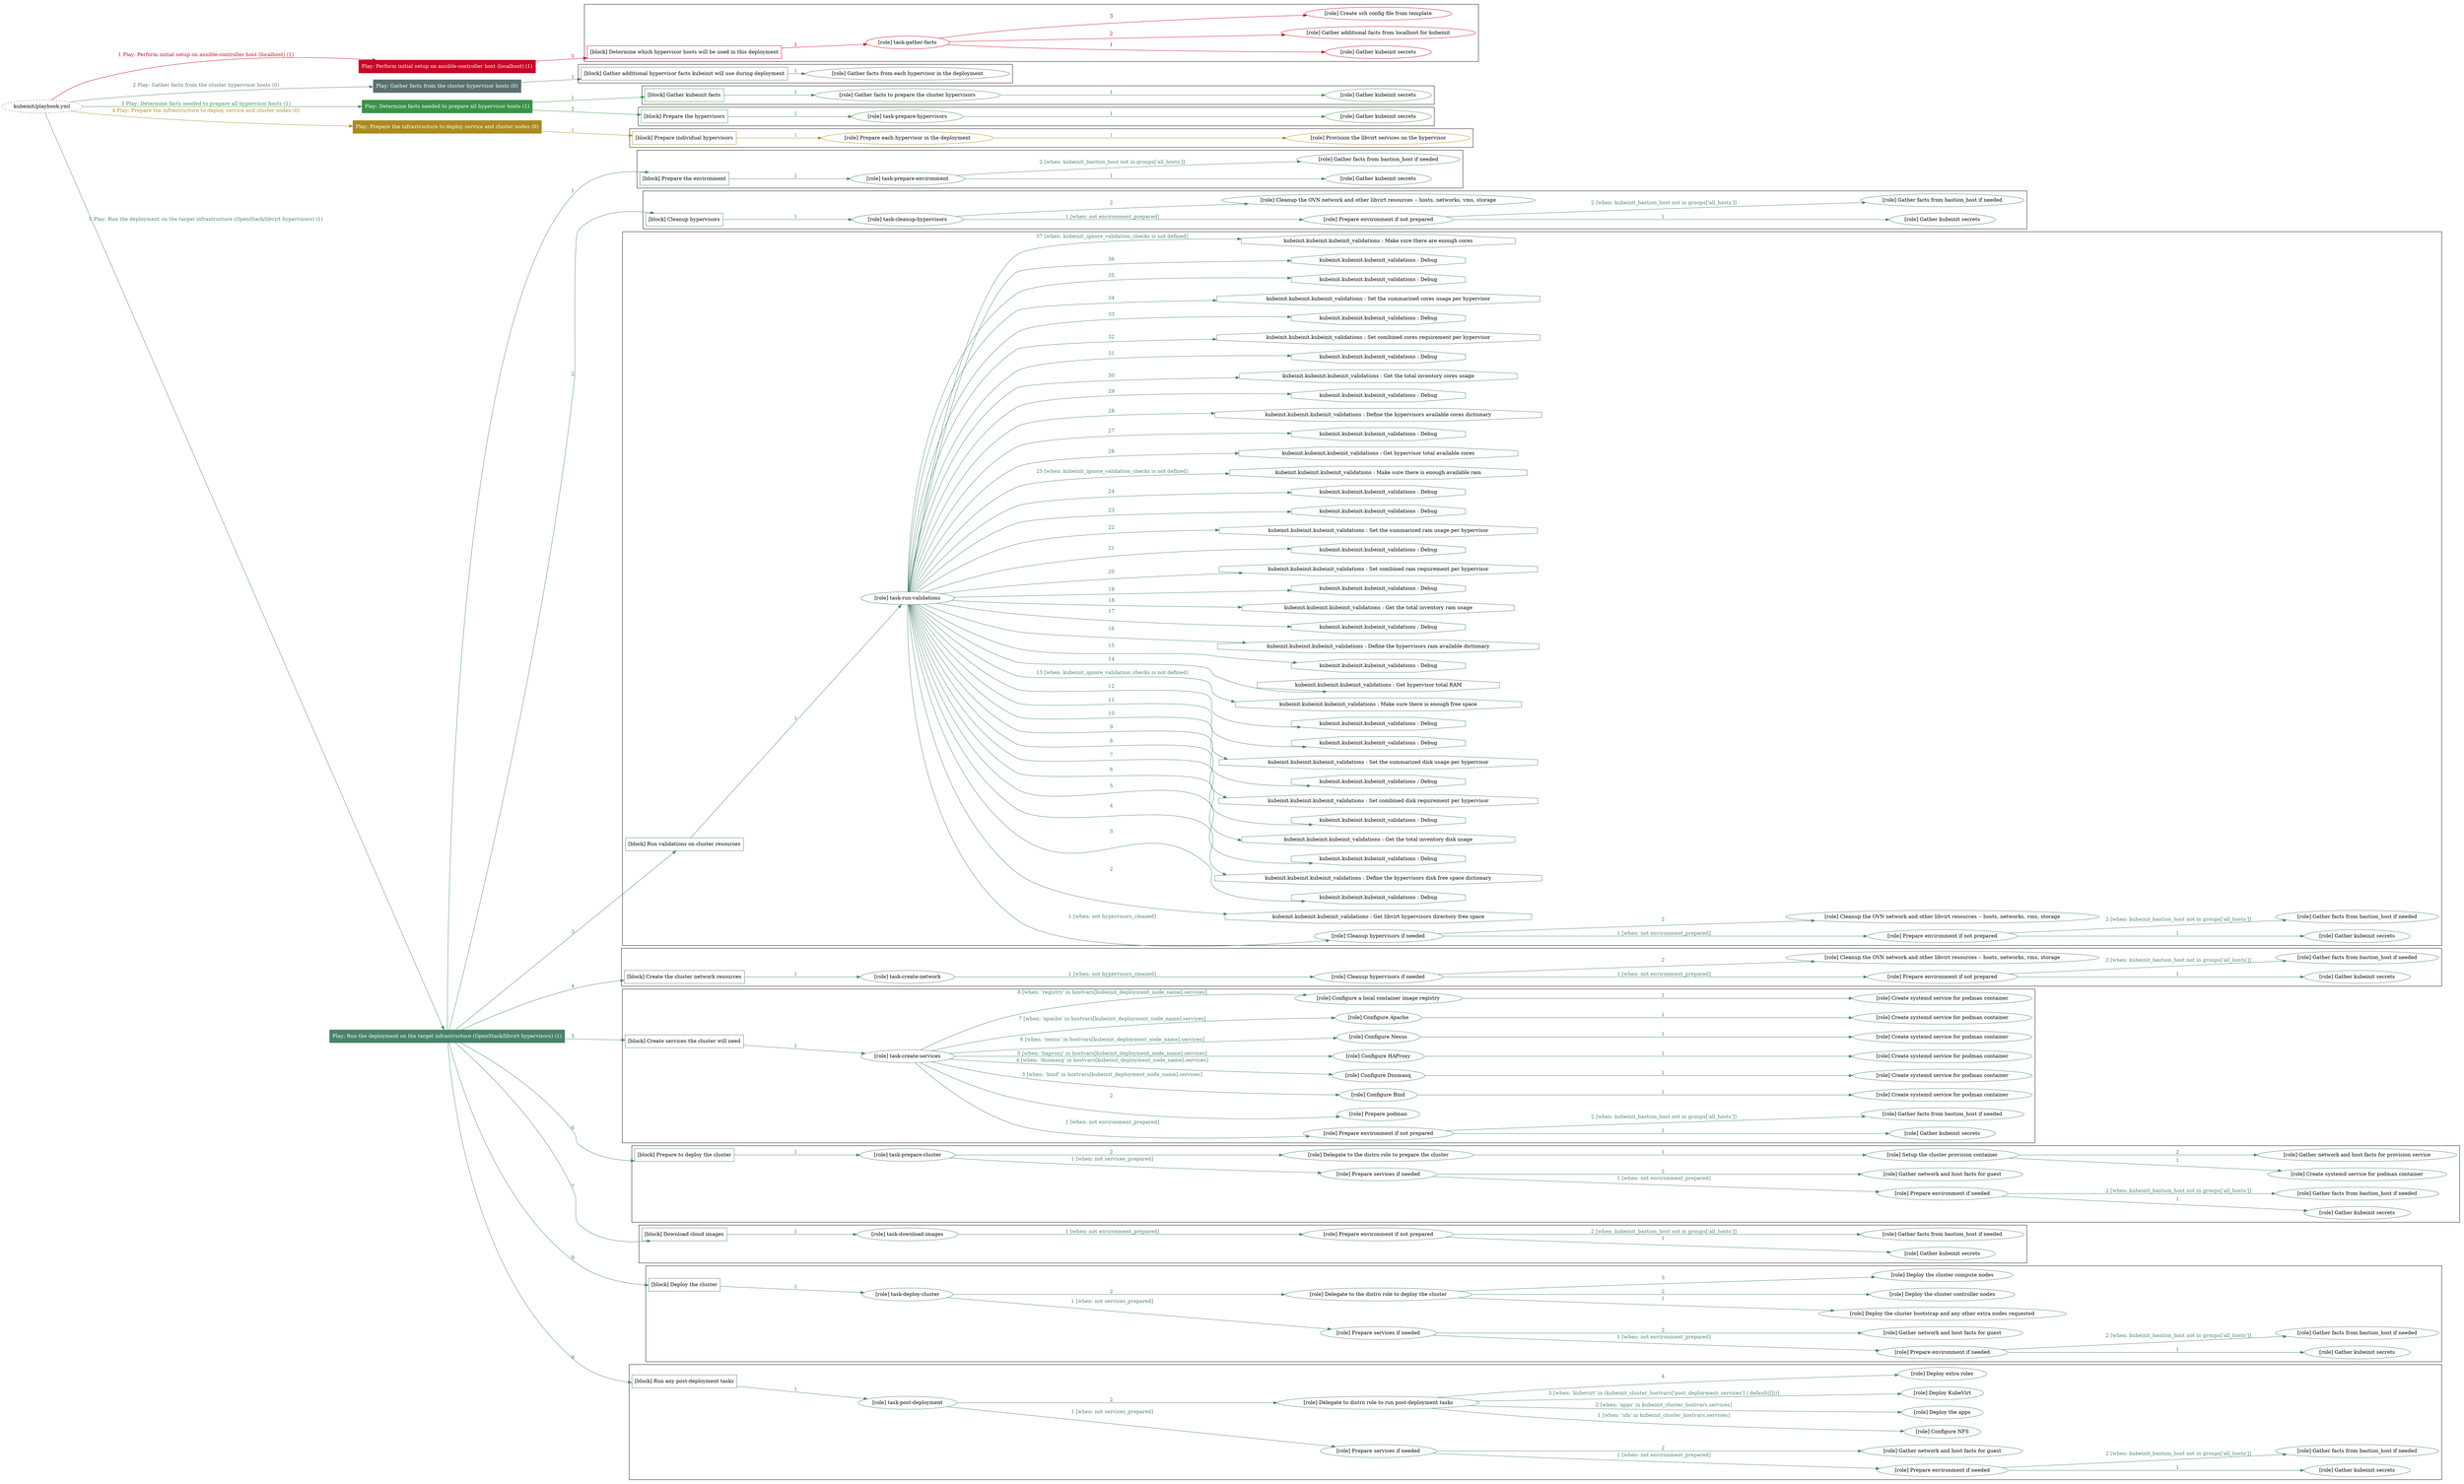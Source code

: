 digraph {
	graph [concentrate=true ordering=in rankdir=LR ratio=fill]
	edge [esep=5 sep=10]
	"kubeinit/playbook.yml" [URL="/home/runner/work/kubeinit/kubeinit/kubeinit/playbook.yml" id=playbook_e90b3e46 style=dotted]
	"kubeinit/playbook.yml" -> play_9712c446 [label="1 Play: Perform initial setup on ansible-controller host (localhost) (1)" color="#c60625" fontcolor="#c60625" id=edge_play_9712c446 labeltooltip="1 Play: Perform initial setup on ansible-controller host (localhost) (1)" tooltip="1 Play: Perform initial setup on ansible-controller host (localhost) (1)"]
	subgraph "Play: Perform initial setup on ansible-controller host (localhost) (1)" {
		play_9712c446 [label="Play: Perform initial setup on ansible-controller host (localhost) (1)" URL="/home/runner/work/kubeinit/kubeinit/kubeinit/playbook.yml" color="#c60625" fontcolor="#ffffff" id=play_9712c446 shape=box style=filled tooltip=localhost]
		play_9712c446 -> block_2b0508ba [label=1 color="#c60625" fontcolor="#c60625" id=edge_block_2b0508ba labeltooltip=1 tooltip=1]
		subgraph cluster_block_2b0508ba {
			block_2b0508ba [label="[block] Determine which hypervisor hosts will be used in this deployment" URL="/home/runner/work/kubeinit/kubeinit/kubeinit/playbook.yml" color="#c60625" id=block_2b0508ba labeltooltip="Determine which hypervisor hosts will be used in this deployment" shape=box tooltip="Determine which hypervisor hosts will be used in this deployment"]
			block_2b0508ba -> role_f5a8ab54 [label="1 " color="#c60625" fontcolor="#c60625" id=edge_role_f5a8ab54 labeltooltip="1 " tooltip="1 "]
			subgraph "task-gather-facts" {
				role_f5a8ab54 [label="[role] task-gather-facts" URL="/home/runner/work/kubeinit/kubeinit/kubeinit/playbook.yml" color="#c60625" id=role_f5a8ab54 tooltip="task-gather-facts"]
				role_f5a8ab54 -> role_fbca6b67 [label="1 " color="#c60625" fontcolor="#c60625" id=edge_role_fbca6b67 labeltooltip="1 " tooltip="1 "]
				subgraph "Gather kubeinit secrets" {
					role_fbca6b67 [label="[role] Gather kubeinit secrets" URL="/home/runner/.ansible/collections/ansible_collections/kubeinit/kubeinit/roles/kubeinit_prepare/tasks/build_hypervisors_group.yml" color="#c60625" id=role_fbca6b67 tooltip="Gather kubeinit secrets"]
				}
				role_f5a8ab54 -> role_28d56b88 [label="2 " color="#c60625" fontcolor="#c60625" id=edge_role_28d56b88 labeltooltip="2 " tooltip="2 "]
				subgraph "Gather additional facts from localhost for kubeinit" {
					role_28d56b88 [label="[role] Gather additional facts from localhost for kubeinit" URL="/home/runner/.ansible/collections/ansible_collections/kubeinit/kubeinit/roles/kubeinit_prepare/tasks/build_hypervisors_group.yml" color="#c60625" id=role_28d56b88 tooltip="Gather additional facts from localhost for kubeinit"]
				}
				role_f5a8ab54 -> role_1b2c0baa [label="3 " color="#c60625" fontcolor="#c60625" id=edge_role_1b2c0baa labeltooltip="3 " tooltip="3 "]
				subgraph "Create ssh config file from template" {
					role_1b2c0baa [label="[role] Create ssh config file from template" URL="/home/runner/.ansible/collections/ansible_collections/kubeinit/kubeinit/roles/kubeinit_prepare/tasks/build_hypervisors_group.yml" color="#c60625" id=role_1b2c0baa tooltip="Create ssh config file from template"]
				}
			}
		}
	}
	"kubeinit/playbook.yml" -> play_443ce99d [label="2 Play: Gather facts from the cluster hypervisor hosts (0)" color="#5b7170" fontcolor="#5b7170" id=edge_play_443ce99d labeltooltip="2 Play: Gather facts from the cluster hypervisor hosts (0)" tooltip="2 Play: Gather facts from the cluster hypervisor hosts (0)"]
	subgraph "Play: Gather facts from the cluster hypervisor hosts (0)" {
		play_443ce99d [label="Play: Gather facts from the cluster hypervisor hosts (0)" URL="/home/runner/work/kubeinit/kubeinit/kubeinit/playbook.yml" color="#5b7170" fontcolor="#ffffff" id=play_443ce99d shape=box style=filled tooltip="Play: Gather facts from the cluster hypervisor hosts (0)"]
		play_443ce99d -> block_ccc31290 [label=1 color="#5b7170" fontcolor="#5b7170" id=edge_block_ccc31290 labeltooltip=1 tooltip=1]
		subgraph cluster_block_ccc31290 {
			block_ccc31290 [label="[block] Gather additional hypervisor facts kubeinit will use during deployment" URL="/home/runner/work/kubeinit/kubeinit/kubeinit/playbook.yml" color="#5b7170" id=block_ccc31290 labeltooltip="Gather additional hypervisor facts kubeinit will use during deployment" shape=box tooltip="Gather additional hypervisor facts kubeinit will use during deployment"]
			block_ccc31290 -> role_da5b2ed5 [label="1 " color="#5b7170" fontcolor="#5b7170" id=edge_role_da5b2ed5 labeltooltip="1 " tooltip="1 "]
			subgraph "Gather facts from each hypervisor in the deployment" {
				role_da5b2ed5 [label="[role] Gather facts from each hypervisor in the deployment" URL="/home/runner/work/kubeinit/kubeinit/kubeinit/playbook.yml" color="#5b7170" id=role_da5b2ed5 tooltip="Gather facts from each hypervisor in the deployment"]
			}
		}
	}
	"kubeinit/playbook.yml" -> play_3bd17b8e [label="3 Play: Determine facts needed to prepare all hypervisor hosts (1)" color="#3a9247" fontcolor="#3a9247" id=edge_play_3bd17b8e labeltooltip="3 Play: Determine facts needed to prepare all hypervisor hosts (1)" tooltip="3 Play: Determine facts needed to prepare all hypervisor hosts (1)"]
	subgraph "Play: Determine facts needed to prepare all hypervisor hosts (1)" {
		play_3bd17b8e [label="Play: Determine facts needed to prepare all hypervisor hosts (1)" URL="/home/runner/work/kubeinit/kubeinit/kubeinit/playbook.yml" color="#3a9247" fontcolor="#ffffff" id=play_3bd17b8e shape=box style=filled tooltip=localhost]
		play_3bd17b8e -> block_5c75fa9d [label=1 color="#3a9247" fontcolor="#3a9247" id=edge_block_5c75fa9d labeltooltip=1 tooltip=1]
		subgraph cluster_block_5c75fa9d {
			block_5c75fa9d [label="[block] Gather kubeinit facts" URL="/home/runner/work/kubeinit/kubeinit/kubeinit/playbook.yml" color="#3a9247" id=block_5c75fa9d labeltooltip="Gather kubeinit facts" shape=box tooltip="Gather kubeinit facts"]
			block_5c75fa9d -> role_a7b9b32a [label="1 " color="#3a9247" fontcolor="#3a9247" id=edge_role_a7b9b32a labeltooltip="1 " tooltip="1 "]
			subgraph "Gather facts to prepare the cluster hypervisors" {
				role_a7b9b32a [label="[role] Gather facts to prepare the cluster hypervisors" URL="/home/runner/work/kubeinit/kubeinit/kubeinit/playbook.yml" color="#3a9247" id=role_a7b9b32a tooltip="Gather facts to prepare the cluster hypervisors"]
				role_a7b9b32a -> role_c1bc0954 [label="1 " color="#3a9247" fontcolor="#3a9247" id=edge_role_c1bc0954 labeltooltip="1 " tooltip="1 "]
				subgraph "Gather kubeinit secrets" {
					role_c1bc0954 [label="[role] Gather kubeinit secrets" URL="/home/runner/.ansible/collections/ansible_collections/kubeinit/kubeinit/roles/kubeinit_prepare/tasks/gather_kubeinit_facts.yml" color="#3a9247" id=role_c1bc0954 tooltip="Gather kubeinit secrets"]
				}
			}
		}
		play_3bd17b8e -> block_cbd46ed5 [label=2 color="#3a9247" fontcolor="#3a9247" id=edge_block_cbd46ed5 labeltooltip=2 tooltip=2]
		subgraph cluster_block_cbd46ed5 {
			block_cbd46ed5 [label="[block] Prepare the hypervisors" URL="/home/runner/work/kubeinit/kubeinit/kubeinit/playbook.yml" color="#3a9247" id=block_cbd46ed5 labeltooltip="Prepare the hypervisors" shape=box tooltip="Prepare the hypervisors"]
			block_cbd46ed5 -> role_daf61735 [label="1 " color="#3a9247" fontcolor="#3a9247" id=edge_role_daf61735 labeltooltip="1 " tooltip="1 "]
			subgraph "task-prepare-hypervisors" {
				role_daf61735 [label="[role] task-prepare-hypervisors" URL="/home/runner/work/kubeinit/kubeinit/kubeinit/playbook.yml" color="#3a9247" id=role_daf61735 tooltip="task-prepare-hypervisors"]
				role_daf61735 -> role_00465d21 [label="1 " color="#3a9247" fontcolor="#3a9247" id=edge_role_00465d21 labeltooltip="1 " tooltip="1 "]
				subgraph "Gather kubeinit secrets" {
					role_00465d21 [label="[role] Gather kubeinit secrets" URL="/home/runner/.ansible/collections/ansible_collections/kubeinit/kubeinit/roles/kubeinit_prepare/tasks/gather_kubeinit_facts.yml" color="#3a9247" id=role_00465d21 tooltip="Gather kubeinit secrets"]
				}
			}
		}
	}
	"kubeinit/playbook.yml" -> play_c51f0e48 [label="4 Play: Prepare the infrastructure to deploy service and cluster nodes (0)" color="#ad891f" fontcolor="#ad891f" id=edge_play_c51f0e48 labeltooltip="4 Play: Prepare the infrastructure to deploy service and cluster nodes (0)" tooltip="4 Play: Prepare the infrastructure to deploy service and cluster nodes (0)"]
	subgraph "Play: Prepare the infrastructure to deploy service and cluster nodes (0)" {
		play_c51f0e48 [label="Play: Prepare the infrastructure to deploy service and cluster nodes (0)" URL="/home/runner/work/kubeinit/kubeinit/kubeinit/playbook.yml" color="#ad891f" fontcolor="#ffffff" id=play_c51f0e48 shape=box style=filled tooltip="Play: Prepare the infrastructure to deploy service and cluster nodes (0)"]
		play_c51f0e48 -> block_13897915 [label=1 color="#ad891f" fontcolor="#ad891f" id=edge_block_13897915 labeltooltip=1 tooltip=1]
		subgraph cluster_block_13897915 {
			block_13897915 [label="[block] Prepare individual hypervisors" URL="/home/runner/work/kubeinit/kubeinit/kubeinit/playbook.yml" color="#ad891f" id=block_13897915 labeltooltip="Prepare individual hypervisors" shape=box tooltip="Prepare individual hypervisors"]
			block_13897915 -> role_72058595 [label="1 " color="#ad891f" fontcolor="#ad891f" id=edge_role_72058595 labeltooltip="1 " tooltip="1 "]
			subgraph "Prepare each hypervisor in the deployment" {
				role_72058595 [label="[role] Prepare each hypervisor in the deployment" URL="/home/runner/work/kubeinit/kubeinit/kubeinit/playbook.yml" color="#ad891f" id=role_72058595 tooltip="Prepare each hypervisor in the deployment"]
				role_72058595 -> role_e46bb0dc [label="1 " color="#ad891f" fontcolor="#ad891f" id=edge_role_e46bb0dc labeltooltip="1 " tooltip="1 "]
				subgraph "Provision the libvirt services on the hypervisor" {
					role_e46bb0dc [label="[role] Provision the libvirt services on the hypervisor" URL="/home/runner/.ansible/collections/ansible_collections/kubeinit/kubeinit/roles/kubeinit_prepare/tasks/prepare_hypervisor.yml" color="#ad891f" id=role_e46bb0dc tooltip="Provision the libvirt services on the hypervisor"]
				}
			}
		}
	}
	"kubeinit/playbook.yml" -> play_10f97671 [label="5 Play: Run the deployment on the target infrastructure (OpenStack/libvirt hypervisors) (1)" color="#48846a" fontcolor="#48846a" id=edge_play_10f97671 labeltooltip="5 Play: Run the deployment on the target infrastructure (OpenStack/libvirt hypervisors) (1)" tooltip="5 Play: Run the deployment on the target infrastructure (OpenStack/libvirt hypervisors) (1)"]
	subgraph "Play: Run the deployment on the target infrastructure (OpenStack/libvirt hypervisors) (1)" {
		play_10f97671 [label="Play: Run the deployment on the target infrastructure (OpenStack/libvirt hypervisors) (1)" URL="/home/runner/work/kubeinit/kubeinit/kubeinit/playbook.yml" color="#48846a" fontcolor="#ffffff" id=play_10f97671 shape=box style=filled tooltip=localhost]
		play_10f97671 -> block_af4b5715 [label=1 color="#48846a" fontcolor="#48846a" id=edge_block_af4b5715 labeltooltip=1 tooltip=1]
		subgraph cluster_block_af4b5715 {
			block_af4b5715 [label="[block] Prepare the environment" URL="/home/runner/work/kubeinit/kubeinit/kubeinit/playbook.yml" color="#48846a" id=block_af4b5715 labeltooltip="Prepare the environment" shape=box tooltip="Prepare the environment"]
			block_af4b5715 -> role_3cb955c1 [label="1 " color="#48846a" fontcolor="#48846a" id=edge_role_3cb955c1 labeltooltip="1 " tooltip="1 "]
			subgraph "task-prepare-environment" {
				role_3cb955c1 [label="[role] task-prepare-environment" URL="/home/runner/work/kubeinit/kubeinit/kubeinit/playbook.yml" color="#48846a" id=role_3cb955c1 tooltip="task-prepare-environment"]
				role_3cb955c1 -> role_75ba140f [label="1 " color="#48846a" fontcolor="#48846a" id=edge_role_75ba140f labeltooltip="1 " tooltip="1 "]
				subgraph "Gather kubeinit secrets" {
					role_75ba140f [label="[role] Gather kubeinit secrets" URL="/home/runner/.ansible/collections/ansible_collections/kubeinit/kubeinit/roles/kubeinit_prepare/tasks/gather_kubeinit_facts.yml" color="#48846a" id=role_75ba140f tooltip="Gather kubeinit secrets"]
				}
				role_3cb955c1 -> role_1cf42d1b [label="2 [when: kubeinit_bastion_host not in groups['all_hosts']]" color="#48846a" fontcolor="#48846a" id=edge_role_1cf42d1b labeltooltip="2 [when: kubeinit_bastion_host not in groups['all_hosts']]" tooltip="2 [when: kubeinit_bastion_host not in groups['all_hosts']]"]
				subgraph "Gather facts from bastion_host if needed" {
					role_1cf42d1b [label="[role] Gather facts from bastion_host if needed" URL="/home/runner/.ansible/collections/ansible_collections/kubeinit/kubeinit/roles/kubeinit_prepare/tasks/main.yml" color="#48846a" id=role_1cf42d1b tooltip="Gather facts from bastion_host if needed"]
				}
			}
		}
		play_10f97671 -> block_841ea146 [label=2 color="#48846a" fontcolor="#48846a" id=edge_block_841ea146 labeltooltip=2 tooltip=2]
		subgraph cluster_block_841ea146 {
			block_841ea146 [label="[block] Cleanup hypervisors" URL="/home/runner/work/kubeinit/kubeinit/kubeinit/playbook.yml" color="#48846a" id=block_841ea146 labeltooltip="Cleanup hypervisors" shape=box tooltip="Cleanup hypervisors"]
			block_841ea146 -> role_a045c372 [label="1 " color="#48846a" fontcolor="#48846a" id=edge_role_a045c372 labeltooltip="1 " tooltip="1 "]
			subgraph "task-cleanup-hypervisors" {
				role_a045c372 [label="[role] task-cleanup-hypervisors" URL="/home/runner/work/kubeinit/kubeinit/kubeinit/playbook.yml" color="#48846a" id=role_a045c372 tooltip="task-cleanup-hypervisors"]
				role_a045c372 -> role_4fc18fd8 [label="1 [when: not environment_prepared]" color="#48846a" fontcolor="#48846a" id=edge_role_4fc18fd8 labeltooltip="1 [when: not environment_prepared]" tooltip="1 [when: not environment_prepared]"]
				subgraph "Prepare environment if not prepared" {
					role_4fc18fd8 [label="[role] Prepare environment if not prepared" URL="/home/runner/.ansible/collections/ansible_collections/kubeinit/kubeinit/roles/kubeinit_libvirt/tasks/cleanup_hypervisors.yml" color="#48846a" id=role_4fc18fd8 tooltip="Prepare environment if not prepared"]
					role_4fc18fd8 -> role_ada4fc6a [label="1 " color="#48846a" fontcolor="#48846a" id=edge_role_ada4fc6a labeltooltip="1 " tooltip="1 "]
					subgraph "Gather kubeinit secrets" {
						role_ada4fc6a [label="[role] Gather kubeinit secrets" URL="/home/runner/.ansible/collections/ansible_collections/kubeinit/kubeinit/roles/kubeinit_prepare/tasks/gather_kubeinit_facts.yml" color="#48846a" id=role_ada4fc6a tooltip="Gather kubeinit secrets"]
					}
					role_4fc18fd8 -> role_d3b1f881 [label="2 [when: kubeinit_bastion_host not in groups['all_hosts']]" color="#48846a" fontcolor="#48846a" id=edge_role_d3b1f881 labeltooltip="2 [when: kubeinit_bastion_host not in groups['all_hosts']]" tooltip="2 [when: kubeinit_bastion_host not in groups['all_hosts']]"]
					subgraph "Gather facts from bastion_host if needed" {
						role_d3b1f881 [label="[role] Gather facts from bastion_host if needed" URL="/home/runner/.ansible/collections/ansible_collections/kubeinit/kubeinit/roles/kubeinit_prepare/tasks/main.yml" color="#48846a" id=role_d3b1f881 tooltip="Gather facts from bastion_host if needed"]
					}
				}
				role_a045c372 -> role_005fd7ab [label="2 " color="#48846a" fontcolor="#48846a" id=edge_role_005fd7ab labeltooltip="2 " tooltip="2 "]
				subgraph "Cleanup the OVN network and other libvirt resources -- hosts, networks, vms, storage" {
					role_005fd7ab [label="[role] Cleanup the OVN network and other libvirt resources -- hosts, networks, vms, storage" URL="/home/runner/.ansible/collections/ansible_collections/kubeinit/kubeinit/roles/kubeinit_libvirt/tasks/cleanup_hypervisors.yml" color="#48846a" id=role_005fd7ab tooltip="Cleanup the OVN network and other libvirt resources -- hosts, networks, vms, storage"]
				}
			}
		}
		play_10f97671 -> block_c214170d [label=3 color="#48846a" fontcolor="#48846a" id=edge_block_c214170d labeltooltip=3 tooltip=3]
		subgraph cluster_block_c214170d {
			block_c214170d [label="[block] Run validations on cluster resources" URL="/home/runner/work/kubeinit/kubeinit/kubeinit/playbook.yml" color="#48846a" id=block_c214170d labeltooltip="Run validations on cluster resources" shape=box tooltip="Run validations on cluster resources"]
			block_c214170d -> role_fafb0861 [label="1 " color="#48846a" fontcolor="#48846a" id=edge_role_fafb0861 labeltooltip="1 " tooltip="1 "]
			subgraph "task-run-validations" {
				role_fafb0861 [label="[role] task-run-validations" URL="/home/runner/work/kubeinit/kubeinit/kubeinit/playbook.yml" color="#48846a" id=role_fafb0861 tooltip="task-run-validations"]
				role_fafb0861 -> role_02597b05 [label="1 [when: not hypervisors_cleaned]" color="#48846a" fontcolor="#48846a" id=edge_role_02597b05 labeltooltip="1 [when: not hypervisors_cleaned]" tooltip="1 [when: not hypervisors_cleaned]"]
				subgraph "Cleanup hypervisors if needed" {
					role_02597b05 [label="[role] Cleanup hypervisors if needed" URL="/home/runner/.ansible/collections/ansible_collections/kubeinit/kubeinit/roles/kubeinit_validations/tasks/main.yml" color="#48846a" id=role_02597b05 tooltip="Cleanup hypervisors if needed"]
					role_02597b05 -> role_5159e9ee [label="1 [when: not environment_prepared]" color="#48846a" fontcolor="#48846a" id=edge_role_5159e9ee labeltooltip="1 [when: not environment_prepared]" tooltip="1 [when: not environment_prepared]"]
					subgraph "Prepare environment if not prepared" {
						role_5159e9ee [label="[role] Prepare environment if not prepared" URL="/home/runner/.ansible/collections/ansible_collections/kubeinit/kubeinit/roles/kubeinit_libvirt/tasks/cleanup_hypervisors.yml" color="#48846a" id=role_5159e9ee tooltip="Prepare environment if not prepared"]
						role_5159e9ee -> role_e4657c7f [label="1 " color="#48846a" fontcolor="#48846a" id=edge_role_e4657c7f labeltooltip="1 " tooltip="1 "]
						subgraph "Gather kubeinit secrets" {
							role_e4657c7f [label="[role] Gather kubeinit secrets" URL="/home/runner/.ansible/collections/ansible_collections/kubeinit/kubeinit/roles/kubeinit_prepare/tasks/gather_kubeinit_facts.yml" color="#48846a" id=role_e4657c7f tooltip="Gather kubeinit secrets"]
						}
						role_5159e9ee -> role_55ba851c [label="2 [when: kubeinit_bastion_host not in groups['all_hosts']]" color="#48846a" fontcolor="#48846a" id=edge_role_55ba851c labeltooltip="2 [when: kubeinit_bastion_host not in groups['all_hosts']]" tooltip="2 [when: kubeinit_bastion_host not in groups['all_hosts']]"]
						subgraph "Gather facts from bastion_host if needed" {
							role_55ba851c [label="[role] Gather facts from bastion_host if needed" URL="/home/runner/.ansible/collections/ansible_collections/kubeinit/kubeinit/roles/kubeinit_prepare/tasks/main.yml" color="#48846a" id=role_55ba851c tooltip="Gather facts from bastion_host if needed"]
						}
					}
					role_02597b05 -> role_66fadbb5 [label="2 " color="#48846a" fontcolor="#48846a" id=edge_role_66fadbb5 labeltooltip="2 " tooltip="2 "]
					subgraph "Cleanup the OVN network and other libvirt resources -- hosts, networks, vms, storage" {
						role_66fadbb5 [label="[role] Cleanup the OVN network and other libvirt resources -- hosts, networks, vms, storage" URL="/home/runner/.ansible/collections/ansible_collections/kubeinit/kubeinit/roles/kubeinit_libvirt/tasks/cleanup_hypervisors.yml" color="#48846a" id=role_66fadbb5 tooltip="Cleanup the OVN network and other libvirt resources -- hosts, networks, vms, storage"]
					}
				}
				task_3f84f21c [label="kubeinit.kubeinit.kubeinit_validations : Get libvirt hypervisors directory free space" URL="/home/runner/.ansible/collections/ansible_collections/kubeinit/kubeinit/roles/kubeinit_validations/tasks/10_libvirt_free_space.yml" color="#48846a" id=task_3f84f21c shape=octagon tooltip="kubeinit.kubeinit.kubeinit_validations : Get libvirt hypervisors directory free space"]
				role_fafb0861 -> task_3f84f21c [label="2 " color="#48846a" fontcolor="#48846a" id=edge_task_3f84f21c labeltooltip="2 " tooltip="2 "]
				task_64e359ce [label="kubeinit.kubeinit.kubeinit_validations : Debug" URL="/home/runner/.ansible/collections/ansible_collections/kubeinit/kubeinit/roles/kubeinit_validations/tasks/10_libvirt_free_space.yml" color="#48846a" id=task_64e359ce shape=octagon tooltip="kubeinit.kubeinit.kubeinit_validations : Debug"]
				role_fafb0861 -> task_64e359ce [label="3 " color="#48846a" fontcolor="#48846a" id=edge_task_64e359ce labeltooltip="3 " tooltip="3 "]
				task_d32a9b5f [label="kubeinit.kubeinit.kubeinit_validations : Define the hypervisors disk free space dictionary" URL="/home/runner/.ansible/collections/ansible_collections/kubeinit/kubeinit/roles/kubeinit_validations/tasks/10_libvirt_free_space.yml" color="#48846a" id=task_d32a9b5f shape=octagon tooltip="kubeinit.kubeinit.kubeinit_validations : Define the hypervisors disk free space dictionary"]
				role_fafb0861 -> task_d32a9b5f [label="4 " color="#48846a" fontcolor="#48846a" id=edge_task_d32a9b5f labeltooltip="4 " tooltip="4 "]
				task_3c13c38f [label="kubeinit.kubeinit.kubeinit_validations : Debug" URL="/home/runner/.ansible/collections/ansible_collections/kubeinit/kubeinit/roles/kubeinit_validations/tasks/10_libvirt_free_space.yml" color="#48846a" id=task_3c13c38f shape=octagon tooltip="kubeinit.kubeinit.kubeinit_validations : Debug"]
				role_fafb0861 -> task_3c13c38f [label="5 " color="#48846a" fontcolor="#48846a" id=edge_task_3c13c38f labeltooltip="5 " tooltip="5 "]
				task_0e20b17c [label="kubeinit.kubeinit.kubeinit_validations : Get the total inventory disk usage" URL="/home/runner/.ansible/collections/ansible_collections/kubeinit/kubeinit/roles/kubeinit_validations/tasks/10_libvirt_free_space.yml" color="#48846a" id=task_0e20b17c shape=octagon tooltip="kubeinit.kubeinit.kubeinit_validations : Get the total inventory disk usage"]
				role_fafb0861 -> task_0e20b17c [label="6 " color="#48846a" fontcolor="#48846a" id=edge_task_0e20b17c labeltooltip="6 " tooltip="6 "]
				task_097c225d [label="kubeinit.kubeinit.kubeinit_validations : Debug" URL="/home/runner/.ansible/collections/ansible_collections/kubeinit/kubeinit/roles/kubeinit_validations/tasks/10_libvirt_free_space.yml" color="#48846a" id=task_097c225d shape=octagon tooltip="kubeinit.kubeinit.kubeinit_validations : Debug"]
				role_fafb0861 -> task_097c225d [label="7 " color="#48846a" fontcolor="#48846a" id=edge_task_097c225d labeltooltip="7 " tooltip="7 "]
				task_d65b318d [label="kubeinit.kubeinit.kubeinit_validations : Set combined disk requirement per hypervisor" URL="/home/runner/.ansible/collections/ansible_collections/kubeinit/kubeinit/roles/kubeinit_validations/tasks/10_libvirt_free_space.yml" color="#48846a" id=task_d65b318d shape=octagon tooltip="kubeinit.kubeinit.kubeinit_validations : Set combined disk requirement per hypervisor"]
				role_fafb0861 -> task_d65b318d [label="8 " color="#48846a" fontcolor="#48846a" id=edge_task_d65b318d labeltooltip="8 " tooltip="8 "]
				task_203eb386 [label="kubeinit.kubeinit.kubeinit_validations : Debug" URL="/home/runner/.ansible/collections/ansible_collections/kubeinit/kubeinit/roles/kubeinit_validations/tasks/10_libvirt_free_space.yml" color="#48846a" id=task_203eb386 shape=octagon tooltip="kubeinit.kubeinit.kubeinit_validations : Debug"]
				role_fafb0861 -> task_203eb386 [label="9 " color="#48846a" fontcolor="#48846a" id=edge_task_203eb386 labeltooltip="9 " tooltip="9 "]
				task_a19f0a7b [label="kubeinit.kubeinit.kubeinit_validations : Set the summarized disk usage per hypervisor" URL="/home/runner/.ansible/collections/ansible_collections/kubeinit/kubeinit/roles/kubeinit_validations/tasks/10_libvirt_free_space.yml" color="#48846a" id=task_a19f0a7b shape=octagon tooltip="kubeinit.kubeinit.kubeinit_validations : Set the summarized disk usage per hypervisor"]
				role_fafb0861 -> task_a19f0a7b [label="10 " color="#48846a" fontcolor="#48846a" id=edge_task_a19f0a7b labeltooltip="10 " tooltip="10 "]
				task_8b0cadab [label="kubeinit.kubeinit.kubeinit_validations : Debug" URL="/home/runner/.ansible/collections/ansible_collections/kubeinit/kubeinit/roles/kubeinit_validations/tasks/10_libvirt_free_space.yml" color="#48846a" id=task_8b0cadab shape=octagon tooltip="kubeinit.kubeinit.kubeinit_validations : Debug"]
				role_fafb0861 -> task_8b0cadab [label="11 " color="#48846a" fontcolor="#48846a" id=edge_task_8b0cadab labeltooltip="11 " tooltip="11 "]
				task_cd9e7b39 [label="kubeinit.kubeinit.kubeinit_validations : Debug" URL="/home/runner/.ansible/collections/ansible_collections/kubeinit/kubeinit/roles/kubeinit_validations/tasks/10_libvirt_free_space.yml" color="#48846a" id=task_cd9e7b39 shape=octagon tooltip="kubeinit.kubeinit.kubeinit_validations : Debug"]
				role_fafb0861 -> task_cd9e7b39 [label="12 " color="#48846a" fontcolor="#48846a" id=edge_task_cd9e7b39 labeltooltip="12 " tooltip="12 "]
				task_2d482fd5 [label="kubeinit.kubeinit.kubeinit_validations : Make sure there is enough free space" URL="/home/runner/.ansible/collections/ansible_collections/kubeinit/kubeinit/roles/kubeinit_validations/tasks/10_libvirt_free_space.yml" color="#48846a" id=task_2d482fd5 shape=octagon tooltip="kubeinit.kubeinit.kubeinit_validations : Make sure there is enough free space"]
				role_fafb0861 -> task_2d482fd5 [label="13 [when: kubeinit_ignore_validation_checks is not defined]" color="#48846a" fontcolor="#48846a" id=edge_task_2d482fd5 labeltooltip="13 [when: kubeinit_ignore_validation_checks is not defined]" tooltip="13 [when: kubeinit_ignore_validation_checks is not defined]"]
				task_065c0b51 [label="kubeinit.kubeinit.kubeinit_validations : Get hypervisor total RAM" URL="/home/runner/.ansible/collections/ansible_collections/kubeinit/kubeinit/roles/kubeinit_validations/tasks/20_libvirt_available_ram.yml" color="#48846a" id=task_065c0b51 shape=octagon tooltip="kubeinit.kubeinit.kubeinit_validations : Get hypervisor total RAM"]
				role_fafb0861 -> task_065c0b51 [label="14 " color="#48846a" fontcolor="#48846a" id=edge_task_065c0b51 labeltooltip="14 " tooltip="14 "]
				task_0bb5ee4a [label="kubeinit.kubeinit.kubeinit_validations : Debug" URL="/home/runner/.ansible/collections/ansible_collections/kubeinit/kubeinit/roles/kubeinit_validations/tasks/20_libvirt_available_ram.yml" color="#48846a" id=task_0bb5ee4a shape=octagon tooltip="kubeinit.kubeinit.kubeinit_validations : Debug"]
				role_fafb0861 -> task_0bb5ee4a [label="15 " color="#48846a" fontcolor="#48846a" id=edge_task_0bb5ee4a labeltooltip="15 " tooltip="15 "]
				task_d9b1094b [label="kubeinit.kubeinit.kubeinit_validations : Define the hypervisors ram available dictionary" URL="/home/runner/.ansible/collections/ansible_collections/kubeinit/kubeinit/roles/kubeinit_validations/tasks/20_libvirt_available_ram.yml" color="#48846a" id=task_d9b1094b shape=octagon tooltip="kubeinit.kubeinit.kubeinit_validations : Define the hypervisors ram available dictionary"]
				role_fafb0861 -> task_d9b1094b [label="16 " color="#48846a" fontcolor="#48846a" id=edge_task_d9b1094b labeltooltip="16 " tooltip="16 "]
				task_fad3d361 [label="kubeinit.kubeinit.kubeinit_validations : Debug" URL="/home/runner/.ansible/collections/ansible_collections/kubeinit/kubeinit/roles/kubeinit_validations/tasks/20_libvirt_available_ram.yml" color="#48846a" id=task_fad3d361 shape=octagon tooltip="kubeinit.kubeinit.kubeinit_validations : Debug"]
				role_fafb0861 -> task_fad3d361 [label="17 " color="#48846a" fontcolor="#48846a" id=edge_task_fad3d361 labeltooltip="17 " tooltip="17 "]
				task_966666ea [label="kubeinit.kubeinit.kubeinit_validations : Get the total inventory ram usage" URL="/home/runner/.ansible/collections/ansible_collections/kubeinit/kubeinit/roles/kubeinit_validations/tasks/20_libvirt_available_ram.yml" color="#48846a" id=task_966666ea shape=octagon tooltip="kubeinit.kubeinit.kubeinit_validations : Get the total inventory ram usage"]
				role_fafb0861 -> task_966666ea [label="18 " color="#48846a" fontcolor="#48846a" id=edge_task_966666ea labeltooltip="18 " tooltip="18 "]
				task_04b7732a [label="kubeinit.kubeinit.kubeinit_validations : Debug" URL="/home/runner/.ansible/collections/ansible_collections/kubeinit/kubeinit/roles/kubeinit_validations/tasks/20_libvirt_available_ram.yml" color="#48846a" id=task_04b7732a shape=octagon tooltip="kubeinit.kubeinit.kubeinit_validations : Debug"]
				role_fafb0861 -> task_04b7732a [label="19 " color="#48846a" fontcolor="#48846a" id=edge_task_04b7732a labeltooltip="19 " tooltip="19 "]
				task_8a9a57bc [label="kubeinit.kubeinit.kubeinit_validations : Set combined ram requirement per hypervisor" URL="/home/runner/.ansible/collections/ansible_collections/kubeinit/kubeinit/roles/kubeinit_validations/tasks/20_libvirt_available_ram.yml" color="#48846a" id=task_8a9a57bc shape=octagon tooltip="kubeinit.kubeinit.kubeinit_validations : Set combined ram requirement per hypervisor"]
				role_fafb0861 -> task_8a9a57bc [label="20 " color="#48846a" fontcolor="#48846a" id=edge_task_8a9a57bc labeltooltip="20 " tooltip="20 "]
				task_d312276f [label="kubeinit.kubeinit.kubeinit_validations : Debug" URL="/home/runner/.ansible/collections/ansible_collections/kubeinit/kubeinit/roles/kubeinit_validations/tasks/20_libvirt_available_ram.yml" color="#48846a" id=task_d312276f shape=octagon tooltip="kubeinit.kubeinit.kubeinit_validations : Debug"]
				role_fafb0861 -> task_d312276f [label="21 " color="#48846a" fontcolor="#48846a" id=edge_task_d312276f labeltooltip="21 " tooltip="21 "]
				task_95ea648a [label="kubeinit.kubeinit.kubeinit_validations : Set the summarized ram usage per hypervisor" URL="/home/runner/.ansible/collections/ansible_collections/kubeinit/kubeinit/roles/kubeinit_validations/tasks/20_libvirt_available_ram.yml" color="#48846a" id=task_95ea648a shape=octagon tooltip="kubeinit.kubeinit.kubeinit_validations : Set the summarized ram usage per hypervisor"]
				role_fafb0861 -> task_95ea648a [label="22 " color="#48846a" fontcolor="#48846a" id=edge_task_95ea648a labeltooltip="22 " tooltip="22 "]
				task_674318f7 [label="kubeinit.kubeinit.kubeinit_validations : Debug" URL="/home/runner/.ansible/collections/ansible_collections/kubeinit/kubeinit/roles/kubeinit_validations/tasks/20_libvirt_available_ram.yml" color="#48846a" id=task_674318f7 shape=octagon tooltip="kubeinit.kubeinit.kubeinit_validations : Debug"]
				role_fafb0861 -> task_674318f7 [label="23 " color="#48846a" fontcolor="#48846a" id=edge_task_674318f7 labeltooltip="23 " tooltip="23 "]
				task_1d5f80ac [label="kubeinit.kubeinit.kubeinit_validations : Debug" URL="/home/runner/.ansible/collections/ansible_collections/kubeinit/kubeinit/roles/kubeinit_validations/tasks/20_libvirt_available_ram.yml" color="#48846a" id=task_1d5f80ac shape=octagon tooltip="kubeinit.kubeinit.kubeinit_validations : Debug"]
				role_fafb0861 -> task_1d5f80ac [label="24 " color="#48846a" fontcolor="#48846a" id=edge_task_1d5f80ac labeltooltip="24 " tooltip="24 "]
				task_269bbc45 [label="kubeinit.kubeinit.kubeinit_validations : Make sure there is enough available ram" URL="/home/runner/.ansible/collections/ansible_collections/kubeinit/kubeinit/roles/kubeinit_validations/tasks/20_libvirt_available_ram.yml" color="#48846a" id=task_269bbc45 shape=octagon tooltip="kubeinit.kubeinit.kubeinit_validations : Make sure there is enough available ram"]
				role_fafb0861 -> task_269bbc45 [label="25 [when: kubeinit_ignore_validation_checks is not defined]" color="#48846a" fontcolor="#48846a" id=edge_task_269bbc45 labeltooltip="25 [when: kubeinit_ignore_validation_checks is not defined]" tooltip="25 [when: kubeinit_ignore_validation_checks is not defined]"]
				task_19ef1bee [label="kubeinit.kubeinit.kubeinit_validations : Get hypervisor total available cores" URL="/home/runner/.ansible/collections/ansible_collections/kubeinit/kubeinit/roles/kubeinit_validations/tasks/30_libvirt_check_cpu_cores.yml" color="#48846a" id=task_19ef1bee shape=octagon tooltip="kubeinit.kubeinit.kubeinit_validations : Get hypervisor total available cores"]
				role_fafb0861 -> task_19ef1bee [label="26 " color="#48846a" fontcolor="#48846a" id=edge_task_19ef1bee labeltooltip="26 " tooltip="26 "]
				task_f99154b2 [label="kubeinit.kubeinit.kubeinit_validations : Debug" URL="/home/runner/.ansible/collections/ansible_collections/kubeinit/kubeinit/roles/kubeinit_validations/tasks/30_libvirt_check_cpu_cores.yml" color="#48846a" id=task_f99154b2 shape=octagon tooltip="kubeinit.kubeinit.kubeinit_validations : Debug"]
				role_fafb0861 -> task_f99154b2 [label="27 " color="#48846a" fontcolor="#48846a" id=edge_task_f99154b2 labeltooltip="27 " tooltip="27 "]
				task_b597f6cf [label="kubeinit.kubeinit.kubeinit_validations : Define the hypervisors available cores dictionary" URL="/home/runner/.ansible/collections/ansible_collections/kubeinit/kubeinit/roles/kubeinit_validations/tasks/30_libvirt_check_cpu_cores.yml" color="#48846a" id=task_b597f6cf shape=octagon tooltip="kubeinit.kubeinit.kubeinit_validations : Define the hypervisors available cores dictionary"]
				role_fafb0861 -> task_b597f6cf [label="28 " color="#48846a" fontcolor="#48846a" id=edge_task_b597f6cf labeltooltip="28 " tooltip="28 "]
				task_99ea1386 [label="kubeinit.kubeinit.kubeinit_validations : Debug" URL="/home/runner/.ansible/collections/ansible_collections/kubeinit/kubeinit/roles/kubeinit_validations/tasks/30_libvirt_check_cpu_cores.yml" color="#48846a" id=task_99ea1386 shape=octagon tooltip="kubeinit.kubeinit.kubeinit_validations : Debug"]
				role_fafb0861 -> task_99ea1386 [label="29 " color="#48846a" fontcolor="#48846a" id=edge_task_99ea1386 labeltooltip="29 " tooltip="29 "]
				task_75b3cc41 [label="kubeinit.kubeinit.kubeinit_validations : Get the total inventory cores usage" URL="/home/runner/.ansible/collections/ansible_collections/kubeinit/kubeinit/roles/kubeinit_validations/tasks/30_libvirt_check_cpu_cores.yml" color="#48846a" id=task_75b3cc41 shape=octagon tooltip="kubeinit.kubeinit.kubeinit_validations : Get the total inventory cores usage"]
				role_fafb0861 -> task_75b3cc41 [label="30 " color="#48846a" fontcolor="#48846a" id=edge_task_75b3cc41 labeltooltip="30 " tooltip="30 "]
				task_370abd1e [label="kubeinit.kubeinit.kubeinit_validations : Debug" URL="/home/runner/.ansible/collections/ansible_collections/kubeinit/kubeinit/roles/kubeinit_validations/tasks/30_libvirt_check_cpu_cores.yml" color="#48846a" id=task_370abd1e shape=octagon tooltip="kubeinit.kubeinit.kubeinit_validations : Debug"]
				role_fafb0861 -> task_370abd1e [label="31 " color="#48846a" fontcolor="#48846a" id=edge_task_370abd1e labeltooltip="31 " tooltip="31 "]
				task_48e365fd [label="kubeinit.kubeinit.kubeinit_validations : Set combined cores requirement per hypervisor" URL="/home/runner/.ansible/collections/ansible_collections/kubeinit/kubeinit/roles/kubeinit_validations/tasks/30_libvirt_check_cpu_cores.yml" color="#48846a" id=task_48e365fd shape=octagon tooltip="kubeinit.kubeinit.kubeinit_validations : Set combined cores requirement per hypervisor"]
				role_fafb0861 -> task_48e365fd [label="32 " color="#48846a" fontcolor="#48846a" id=edge_task_48e365fd labeltooltip="32 " tooltip="32 "]
				task_705d9d40 [label="kubeinit.kubeinit.kubeinit_validations : Debug" URL="/home/runner/.ansible/collections/ansible_collections/kubeinit/kubeinit/roles/kubeinit_validations/tasks/30_libvirt_check_cpu_cores.yml" color="#48846a" id=task_705d9d40 shape=octagon tooltip="kubeinit.kubeinit.kubeinit_validations : Debug"]
				role_fafb0861 -> task_705d9d40 [label="33 " color="#48846a" fontcolor="#48846a" id=edge_task_705d9d40 labeltooltip="33 " tooltip="33 "]
				task_eb9393fd [label="kubeinit.kubeinit.kubeinit_validations : Set the summarized cores usage per hypervisor" URL="/home/runner/.ansible/collections/ansible_collections/kubeinit/kubeinit/roles/kubeinit_validations/tasks/30_libvirt_check_cpu_cores.yml" color="#48846a" id=task_eb9393fd shape=octagon tooltip="kubeinit.kubeinit.kubeinit_validations : Set the summarized cores usage per hypervisor"]
				role_fafb0861 -> task_eb9393fd [label="34 " color="#48846a" fontcolor="#48846a" id=edge_task_eb9393fd labeltooltip="34 " tooltip="34 "]
				task_28ca3a66 [label="kubeinit.kubeinit.kubeinit_validations : Debug" URL="/home/runner/.ansible/collections/ansible_collections/kubeinit/kubeinit/roles/kubeinit_validations/tasks/30_libvirt_check_cpu_cores.yml" color="#48846a" id=task_28ca3a66 shape=octagon tooltip="kubeinit.kubeinit.kubeinit_validations : Debug"]
				role_fafb0861 -> task_28ca3a66 [label="35 " color="#48846a" fontcolor="#48846a" id=edge_task_28ca3a66 labeltooltip="35 " tooltip="35 "]
				task_56a5239b [label="kubeinit.kubeinit.kubeinit_validations : Debug" URL="/home/runner/.ansible/collections/ansible_collections/kubeinit/kubeinit/roles/kubeinit_validations/tasks/30_libvirt_check_cpu_cores.yml" color="#48846a" id=task_56a5239b shape=octagon tooltip="kubeinit.kubeinit.kubeinit_validations : Debug"]
				role_fafb0861 -> task_56a5239b [label="36 " color="#48846a" fontcolor="#48846a" id=edge_task_56a5239b labeltooltip="36 " tooltip="36 "]
				task_34b89a32 [label="kubeinit.kubeinit.kubeinit_validations : Make sure there are enough cores" URL="/home/runner/.ansible/collections/ansible_collections/kubeinit/kubeinit/roles/kubeinit_validations/tasks/30_libvirt_check_cpu_cores.yml" color="#48846a" id=task_34b89a32 shape=octagon tooltip="kubeinit.kubeinit.kubeinit_validations : Make sure there are enough cores"]
				role_fafb0861 -> task_34b89a32 [label="37 [when: kubeinit_ignore_validation_checks is not defined]" color="#48846a" fontcolor="#48846a" id=edge_task_34b89a32 labeltooltip="37 [when: kubeinit_ignore_validation_checks is not defined]" tooltip="37 [when: kubeinit_ignore_validation_checks is not defined]"]
			}
		}
		play_10f97671 -> block_a95551a5 [label=4 color="#48846a" fontcolor="#48846a" id=edge_block_a95551a5 labeltooltip=4 tooltip=4]
		subgraph cluster_block_a95551a5 {
			block_a95551a5 [label="[block] Create the cluster network resources" URL="/home/runner/work/kubeinit/kubeinit/kubeinit/playbook.yml" color="#48846a" id=block_a95551a5 labeltooltip="Create the cluster network resources" shape=box tooltip="Create the cluster network resources"]
			block_a95551a5 -> role_f488fc43 [label="1 " color="#48846a" fontcolor="#48846a" id=edge_role_f488fc43 labeltooltip="1 " tooltip="1 "]
			subgraph "task-create-network" {
				role_f488fc43 [label="[role] task-create-network" URL="/home/runner/work/kubeinit/kubeinit/kubeinit/playbook.yml" color="#48846a" id=role_f488fc43 tooltip="task-create-network"]
				role_f488fc43 -> role_b6bb05dc [label="1 [when: not hypervisors_cleaned]" color="#48846a" fontcolor="#48846a" id=edge_role_b6bb05dc labeltooltip="1 [when: not hypervisors_cleaned]" tooltip="1 [when: not hypervisors_cleaned]"]
				subgraph "Cleanup hypervisors if needed" {
					role_b6bb05dc [label="[role] Cleanup hypervisors if needed" URL="/home/runner/.ansible/collections/ansible_collections/kubeinit/kubeinit/roles/kubeinit_libvirt/tasks/create_network.yml" color="#48846a" id=role_b6bb05dc tooltip="Cleanup hypervisors if needed"]
					role_b6bb05dc -> role_f68a8913 [label="1 [when: not environment_prepared]" color="#48846a" fontcolor="#48846a" id=edge_role_f68a8913 labeltooltip="1 [when: not environment_prepared]" tooltip="1 [when: not environment_prepared]"]
					subgraph "Prepare environment if not prepared" {
						role_f68a8913 [label="[role] Prepare environment if not prepared" URL="/home/runner/.ansible/collections/ansible_collections/kubeinit/kubeinit/roles/kubeinit_libvirt/tasks/cleanup_hypervisors.yml" color="#48846a" id=role_f68a8913 tooltip="Prepare environment if not prepared"]
						role_f68a8913 -> role_d51359d9 [label="1 " color="#48846a" fontcolor="#48846a" id=edge_role_d51359d9 labeltooltip="1 " tooltip="1 "]
						subgraph "Gather kubeinit secrets" {
							role_d51359d9 [label="[role] Gather kubeinit secrets" URL="/home/runner/.ansible/collections/ansible_collections/kubeinit/kubeinit/roles/kubeinit_prepare/tasks/gather_kubeinit_facts.yml" color="#48846a" id=role_d51359d9 tooltip="Gather kubeinit secrets"]
						}
						role_f68a8913 -> role_513e5f85 [label="2 [when: kubeinit_bastion_host not in groups['all_hosts']]" color="#48846a" fontcolor="#48846a" id=edge_role_513e5f85 labeltooltip="2 [when: kubeinit_bastion_host not in groups['all_hosts']]" tooltip="2 [when: kubeinit_bastion_host not in groups['all_hosts']]"]
						subgraph "Gather facts from bastion_host if needed" {
							role_513e5f85 [label="[role] Gather facts from bastion_host if needed" URL="/home/runner/.ansible/collections/ansible_collections/kubeinit/kubeinit/roles/kubeinit_prepare/tasks/main.yml" color="#48846a" id=role_513e5f85 tooltip="Gather facts from bastion_host if needed"]
						}
					}
					role_b6bb05dc -> role_bf3aebe1 [label="2 " color="#48846a" fontcolor="#48846a" id=edge_role_bf3aebe1 labeltooltip="2 " tooltip="2 "]
					subgraph "Cleanup the OVN network and other libvirt resources -- hosts, networks, vms, storage" {
						role_bf3aebe1 [label="[role] Cleanup the OVN network and other libvirt resources -- hosts, networks, vms, storage" URL="/home/runner/.ansible/collections/ansible_collections/kubeinit/kubeinit/roles/kubeinit_libvirt/tasks/cleanup_hypervisors.yml" color="#48846a" id=role_bf3aebe1 tooltip="Cleanup the OVN network and other libvirt resources -- hosts, networks, vms, storage"]
					}
				}
			}
		}
		play_10f97671 -> block_fd2fe5b3 [label=5 color="#48846a" fontcolor="#48846a" id=edge_block_fd2fe5b3 labeltooltip=5 tooltip=5]
		subgraph cluster_block_fd2fe5b3 {
			block_fd2fe5b3 [label="[block] Create services the cluster will need" URL="/home/runner/work/kubeinit/kubeinit/kubeinit/playbook.yml" color="#48846a" id=block_fd2fe5b3 labeltooltip="Create services the cluster will need" shape=box tooltip="Create services the cluster will need"]
			block_fd2fe5b3 -> role_bf7c87a5 [label="1 " color="#48846a" fontcolor="#48846a" id=edge_role_bf7c87a5 labeltooltip="1 " tooltip="1 "]
			subgraph "task-create-services" {
				role_bf7c87a5 [label="[role] task-create-services" URL="/home/runner/work/kubeinit/kubeinit/kubeinit/playbook.yml" color="#48846a" id=role_bf7c87a5 tooltip="task-create-services"]
				role_bf7c87a5 -> role_7a1f9ae8 [label="1 [when: not environment_prepared]" color="#48846a" fontcolor="#48846a" id=edge_role_7a1f9ae8 labeltooltip="1 [when: not environment_prepared]" tooltip="1 [when: not environment_prepared]"]
				subgraph "Prepare environment if not prepared" {
					role_7a1f9ae8 [label="[role] Prepare environment if not prepared" URL="/home/runner/.ansible/collections/ansible_collections/kubeinit/kubeinit/roles/kubeinit_services/tasks/main.yml" color="#48846a" id=role_7a1f9ae8 tooltip="Prepare environment if not prepared"]
					role_7a1f9ae8 -> role_36210b45 [label="1 " color="#48846a" fontcolor="#48846a" id=edge_role_36210b45 labeltooltip="1 " tooltip="1 "]
					subgraph "Gather kubeinit secrets" {
						role_36210b45 [label="[role] Gather kubeinit secrets" URL="/home/runner/.ansible/collections/ansible_collections/kubeinit/kubeinit/roles/kubeinit_prepare/tasks/gather_kubeinit_facts.yml" color="#48846a" id=role_36210b45 tooltip="Gather kubeinit secrets"]
					}
					role_7a1f9ae8 -> role_6cdb1e30 [label="2 [when: kubeinit_bastion_host not in groups['all_hosts']]" color="#48846a" fontcolor="#48846a" id=edge_role_6cdb1e30 labeltooltip="2 [when: kubeinit_bastion_host not in groups['all_hosts']]" tooltip="2 [when: kubeinit_bastion_host not in groups['all_hosts']]"]
					subgraph "Gather facts from bastion_host if needed" {
						role_6cdb1e30 [label="[role] Gather facts from bastion_host if needed" URL="/home/runner/.ansible/collections/ansible_collections/kubeinit/kubeinit/roles/kubeinit_prepare/tasks/main.yml" color="#48846a" id=role_6cdb1e30 tooltip="Gather facts from bastion_host if needed"]
					}
				}
				role_bf7c87a5 -> role_09e4f7b1 [label="2 " color="#48846a" fontcolor="#48846a" id=edge_role_09e4f7b1 labeltooltip="2 " tooltip="2 "]
				subgraph "Prepare podman" {
					role_09e4f7b1 [label="[role] Prepare podman" URL="/home/runner/.ansible/collections/ansible_collections/kubeinit/kubeinit/roles/kubeinit_services/tasks/00_create_service_pod.yml" color="#48846a" id=role_09e4f7b1 tooltip="Prepare podman"]
				}
				role_bf7c87a5 -> role_415b9169 [label="3 [when: 'bind' in hostvars[kubeinit_deployment_node_name].services]" color="#48846a" fontcolor="#48846a" id=edge_role_415b9169 labeltooltip="3 [when: 'bind' in hostvars[kubeinit_deployment_node_name].services]" tooltip="3 [when: 'bind' in hostvars[kubeinit_deployment_node_name].services]"]
				subgraph "Configure Bind" {
					role_415b9169 [label="[role] Configure Bind" URL="/home/runner/.ansible/collections/ansible_collections/kubeinit/kubeinit/roles/kubeinit_services/tasks/start_services_containers.yml" color="#48846a" id=role_415b9169 tooltip="Configure Bind"]
					role_415b9169 -> role_c91074b0 [label="1 " color="#48846a" fontcolor="#48846a" id=edge_role_c91074b0 labeltooltip="1 " tooltip="1 "]
					subgraph "Create systemd service for podman container" {
						role_c91074b0 [label="[role] Create systemd service for podman container" URL="/home/runner/.ansible/collections/ansible_collections/kubeinit/kubeinit/roles/kubeinit_bind/tasks/main.yml" color="#48846a" id=role_c91074b0 tooltip="Create systemd service for podman container"]
					}
				}
				role_bf7c87a5 -> role_858c3ba0 [label="4 [when: 'dnsmasq' in hostvars[kubeinit_deployment_node_name].services]" color="#48846a" fontcolor="#48846a" id=edge_role_858c3ba0 labeltooltip="4 [when: 'dnsmasq' in hostvars[kubeinit_deployment_node_name].services]" tooltip="4 [when: 'dnsmasq' in hostvars[kubeinit_deployment_node_name].services]"]
				subgraph "Configure Dnsmasq" {
					role_858c3ba0 [label="[role] Configure Dnsmasq" URL="/home/runner/.ansible/collections/ansible_collections/kubeinit/kubeinit/roles/kubeinit_services/tasks/start_services_containers.yml" color="#48846a" id=role_858c3ba0 tooltip="Configure Dnsmasq"]
					role_858c3ba0 -> role_9f027859 [label="1 " color="#48846a" fontcolor="#48846a" id=edge_role_9f027859 labeltooltip="1 " tooltip="1 "]
					subgraph "Create systemd service for podman container" {
						role_9f027859 [label="[role] Create systemd service for podman container" URL="/home/runner/.ansible/collections/ansible_collections/kubeinit/kubeinit/roles/kubeinit_dnsmasq/tasks/main.yml" color="#48846a" id=role_9f027859 tooltip="Create systemd service for podman container"]
					}
				}
				role_bf7c87a5 -> role_25a5f8ab [label="5 [when: 'haproxy' in hostvars[kubeinit_deployment_node_name].services]" color="#48846a" fontcolor="#48846a" id=edge_role_25a5f8ab labeltooltip="5 [when: 'haproxy' in hostvars[kubeinit_deployment_node_name].services]" tooltip="5 [when: 'haproxy' in hostvars[kubeinit_deployment_node_name].services]"]
				subgraph "Configure HAProxy" {
					role_25a5f8ab [label="[role] Configure HAProxy" URL="/home/runner/.ansible/collections/ansible_collections/kubeinit/kubeinit/roles/kubeinit_services/tasks/start_services_containers.yml" color="#48846a" id=role_25a5f8ab tooltip="Configure HAProxy"]
					role_25a5f8ab -> role_2b172f55 [label="1 " color="#48846a" fontcolor="#48846a" id=edge_role_2b172f55 labeltooltip="1 " tooltip="1 "]
					subgraph "Create systemd service for podman container" {
						role_2b172f55 [label="[role] Create systemd service for podman container" URL="/home/runner/.ansible/collections/ansible_collections/kubeinit/kubeinit/roles/kubeinit_haproxy/tasks/main.yml" color="#48846a" id=role_2b172f55 tooltip="Create systemd service for podman container"]
					}
				}
				role_bf7c87a5 -> role_f48568fa [label="6 [when: 'nexus' in hostvars[kubeinit_deployment_node_name].services]" color="#48846a" fontcolor="#48846a" id=edge_role_f48568fa labeltooltip="6 [when: 'nexus' in hostvars[kubeinit_deployment_node_name].services]" tooltip="6 [when: 'nexus' in hostvars[kubeinit_deployment_node_name].services]"]
				subgraph "Configure Nexus" {
					role_f48568fa [label="[role] Configure Nexus" URL="/home/runner/.ansible/collections/ansible_collections/kubeinit/kubeinit/roles/kubeinit_services/tasks/start_services_containers.yml" color="#48846a" id=role_f48568fa tooltip="Configure Nexus"]
					role_f48568fa -> role_01202433 [label="1 " color="#48846a" fontcolor="#48846a" id=edge_role_01202433 labeltooltip="1 " tooltip="1 "]
					subgraph "Create systemd service for podman container" {
						role_01202433 [label="[role] Create systemd service for podman container" URL="/home/runner/.ansible/collections/ansible_collections/kubeinit/kubeinit/roles/kubeinit_nexus/tasks/main.yml" color="#48846a" id=role_01202433 tooltip="Create systemd service for podman container"]
					}
				}
				role_bf7c87a5 -> role_3e07774e [label="7 [when: 'apache' in hostvars[kubeinit_deployment_node_name].services]" color="#48846a" fontcolor="#48846a" id=edge_role_3e07774e labeltooltip="7 [when: 'apache' in hostvars[kubeinit_deployment_node_name].services]" tooltip="7 [when: 'apache' in hostvars[kubeinit_deployment_node_name].services]"]
				subgraph "Configure Apache" {
					role_3e07774e [label="[role] Configure Apache" URL="/home/runner/.ansible/collections/ansible_collections/kubeinit/kubeinit/roles/kubeinit_services/tasks/start_services_containers.yml" color="#48846a" id=role_3e07774e tooltip="Configure Apache"]
					role_3e07774e -> role_eda86f73 [label="1 " color="#48846a" fontcolor="#48846a" id=edge_role_eda86f73 labeltooltip="1 " tooltip="1 "]
					subgraph "Create systemd service for podman container" {
						role_eda86f73 [label="[role] Create systemd service for podman container" URL="/home/runner/.ansible/collections/ansible_collections/kubeinit/kubeinit/roles/kubeinit_apache/tasks/main.yml" color="#48846a" id=role_eda86f73 tooltip="Create systemd service for podman container"]
					}
				}
				role_bf7c87a5 -> role_d99a7252 [label="8 [when: 'registry' in hostvars[kubeinit_deployment_node_name].services]" color="#48846a" fontcolor="#48846a" id=edge_role_d99a7252 labeltooltip="8 [when: 'registry' in hostvars[kubeinit_deployment_node_name].services]" tooltip="8 [when: 'registry' in hostvars[kubeinit_deployment_node_name].services]"]
				subgraph "Configure a local container image registry" {
					role_d99a7252 [label="[role] Configure a local container image registry" URL="/home/runner/.ansible/collections/ansible_collections/kubeinit/kubeinit/roles/kubeinit_services/tasks/start_services_containers.yml" color="#48846a" id=role_d99a7252 tooltip="Configure a local container image registry"]
					role_d99a7252 -> role_f368eb97 [label="1 " color="#48846a" fontcolor="#48846a" id=edge_role_f368eb97 labeltooltip="1 " tooltip="1 "]
					subgraph "Create systemd service for podman container" {
						role_f368eb97 [label="[role] Create systemd service for podman container" URL="/home/runner/.ansible/collections/ansible_collections/kubeinit/kubeinit/roles/kubeinit_registry/tasks/main.yml" color="#48846a" id=role_f368eb97 tooltip="Create systemd service for podman container"]
					}
				}
			}
		}
		play_10f97671 -> block_e27942db [label=6 color="#48846a" fontcolor="#48846a" id=edge_block_e27942db labeltooltip=6 tooltip=6]
		subgraph cluster_block_e27942db {
			block_e27942db [label="[block] Prepare to deploy the cluster" URL="/home/runner/work/kubeinit/kubeinit/kubeinit/playbook.yml" color="#48846a" id=block_e27942db labeltooltip="Prepare to deploy the cluster" shape=box tooltip="Prepare to deploy the cluster"]
			block_e27942db -> role_32c89b8d [label="1 " color="#48846a" fontcolor="#48846a" id=edge_role_32c89b8d labeltooltip="1 " tooltip="1 "]
			subgraph "task-prepare-cluster" {
				role_32c89b8d [label="[role] task-prepare-cluster" URL="/home/runner/work/kubeinit/kubeinit/kubeinit/playbook.yml" color="#48846a" id=role_32c89b8d tooltip="task-prepare-cluster"]
				role_32c89b8d -> role_6ac2c93b [label="1 [when: not services_prepared]" color="#48846a" fontcolor="#48846a" id=edge_role_6ac2c93b labeltooltip="1 [when: not services_prepared]" tooltip="1 [when: not services_prepared]"]
				subgraph "Prepare services if needed" {
					role_6ac2c93b [label="[role] Prepare services if needed" URL="/home/runner/.ansible/collections/ansible_collections/kubeinit/kubeinit/roles/kubeinit_prepare/tasks/prepare_cluster.yml" color="#48846a" id=role_6ac2c93b tooltip="Prepare services if needed"]
					role_6ac2c93b -> role_f682fe6c [label="1 [when: not environment_prepared]" color="#48846a" fontcolor="#48846a" id=edge_role_f682fe6c labeltooltip="1 [when: not environment_prepared]" tooltip="1 [when: not environment_prepared]"]
					subgraph "Prepare environment if needed" {
						role_f682fe6c [label="[role] Prepare environment if needed" URL="/home/runner/.ansible/collections/ansible_collections/kubeinit/kubeinit/roles/kubeinit_services/tasks/prepare_services.yml" color="#48846a" id=role_f682fe6c tooltip="Prepare environment if needed"]
						role_f682fe6c -> role_df347c28 [label="1 " color="#48846a" fontcolor="#48846a" id=edge_role_df347c28 labeltooltip="1 " tooltip="1 "]
						subgraph "Gather kubeinit secrets" {
							role_df347c28 [label="[role] Gather kubeinit secrets" URL="/home/runner/.ansible/collections/ansible_collections/kubeinit/kubeinit/roles/kubeinit_prepare/tasks/gather_kubeinit_facts.yml" color="#48846a" id=role_df347c28 tooltip="Gather kubeinit secrets"]
						}
						role_f682fe6c -> role_02c57740 [label="2 [when: kubeinit_bastion_host not in groups['all_hosts']]" color="#48846a" fontcolor="#48846a" id=edge_role_02c57740 labeltooltip="2 [when: kubeinit_bastion_host not in groups['all_hosts']]" tooltip="2 [when: kubeinit_bastion_host not in groups['all_hosts']]"]
						subgraph "Gather facts from bastion_host if needed" {
							role_02c57740 [label="[role] Gather facts from bastion_host if needed" URL="/home/runner/.ansible/collections/ansible_collections/kubeinit/kubeinit/roles/kubeinit_prepare/tasks/main.yml" color="#48846a" id=role_02c57740 tooltip="Gather facts from bastion_host if needed"]
						}
					}
					role_6ac2c93b -> role_88f84649 [label="2 " color="#48846a" fontcolor="#48846a" id=edge_role_88f84649 labeltooltip="2 " tooltip="2 "]
					subgraph "Gather network and host facts for guest" {
						role_88f84649 [label="[role] Gather network and host facts for guest" URL="/home/runner/.ansible/collections/ansible_collections/kubeinit/kubeinit/roles/kubeinit_services/tasks/prepare_services.yml" color="#48846a" id=role_88f84649 tooltip="Gather network and host facts for guest"]
					}
				}
				role_32c89b8d -> role_8c02a75b [label="2 " color="#48846a" fontcolor="#48846a" id=edge_role_8c02a75b labeltooltip="2 " tooltip="2 "]
				subgraph "Delegate to the distro role to prepare the cluster" {
					role_8c02a75b [label="[role] Delegate to the distro role to prepare the cluster" URL="/home/runner/.ansible/collections/ansible_collections/kubeinit/kubeinit/roles/kubeinit_prepare/tasks/prepare_cluster.yml" color="#48846a" id=role_8c02a75b tooltip="Delegate to the distro role to prepare the cluster"]
					role_8c02a75b -> role_3968f533 [label="1 " color="#48846a" fontcolor="#48846a" id=edge_role_3968f533 labeltooltip="1 " tooltip="1 "]
					subgraph "Setup the cluster provision container" {
						role_3968f533 [label="[role] Setup the cluster provision container" URL="/home/runner/.ansible/collections/ansible_collections/kubeinit/kubeinit/roles/kubeinit_openshift/tasks/prepare_cluster.yml" color="#48846a" id=role_3968f533 tooltip="Setup the cluster provision container"]
						role_3968f533 -> role_31f4cc57 [label="1 " color="#48846a" fontcolor="#48846a" id=edge_role_31f4cc57 labeltooltip="1 " tooltip="1 "]
						subgraph "Create systemd service for podman container" {
							role_31f4cc57 [label="[role] Create systemd service for podman container" URL="/home/runner/.ansible/collections/ansible_collections/kubeinit/kubeinit/roles/kubeinit_services/tasks/create_provision_container.yml" color="#48846a" id=role_31f4cc57 tooltip="Create systemd service for podman container"]
						}
						role_3968f533 -> role_d666241e [label="2 " color="#48846a" fontcolor="#48846a" id=edge_role_d666241e labeltooltip="2 " tooltip="2 "]
						subgraph "Gather network and host facts for provision service" {
							role_d666241e [label="[role] Gather network and host facts for provision service" URL="/home/runner/.ansible/collections/ansible_collections/kubeinit/kubeinit/roles/kubeinit_services/tasks/create_provision_container.yml" color="#48846a" id=role_d666241e tooltip="Gather network and host facts for provision service"]
						}
					}
				}
			}
		}
		play_10f97671 -> block_bf09f849 [label=7 color="#48846a" fontcolor="#48846a" id=edge_block_bf09f849 labeltooltip=7 tooltip=7]
		subgraph cluster_block_bf09f849 {
			block_bf09f849 [label="[block] Download cloud images" URL="/home/runner/work/kubeinit/kubeinit/kubeinit/playbook.yml" color="#48846a" id=block_bf09f849 labeltooltip="Download cloud images" shape=box tooltip="Download cloud images"]
			block_bf09f849 -> role_f70ca934 [label="1 " color="#48846a" fontcolor="#48846a" id=edge_role_f70ca934 labeltooltip="1 " tooltip="1 "]
			subgraph "task-download-images" {
				role_f70ca934 [label="[role] task-download-images" URL="/home/runner/work/kubeinit/kubeinit/kubeinit/playbook.yml" color="#48846a" id=role_f70ca934 tooltip="task-download-images"]
				role_f70ca934 -> role_b9811237 [label="1 [when: not environment_prepared]" color="#48846a" fontcolor="#48846a" id=edge_role_b9811237 labeltooltip="1 [when: not environment_prepared]" tooltip="1 [when: not environment_prepared]"]
				subgraph "Prepare environment if not prepared" {
					role_b9811237 [label="[role] Prepare environment if not prepared" URL="/home/runner/.ansible/collections/ansible_collections/kubeinit/kubeinit/roles/kubeinit_libvirt/tasks/download_cloud_images.yml" color="#48846a" id=role_b9811237 tooltip="Prepare environment if not prepared"]
					role_b9811237 -> role_e0dc82c2 [label="1 " color="#48846a" fontcolor="#48846a" id=edge_role_e0dc82c2 labeltooltip="1 " tooltip="1 "]
					subgraph "Gather kubeinit secrets" {
						role_e0dc82c2 [label="[role] Gather kubeinit secrets" URL="/home/runner/.ansible/collections/ansible_collections/kubeinit/kubeinit/roles/kubeinit_prepare/tasks/gather_kubeinit_facts.yml" color="#48846a" id=role_e0dc82c2 tooltip="Gather kubeinit secrets"]
					}
					role_b9811237 -> role_ec10f515 [label="2 [when: kubeinit_bastion_host not in groups['all_hosts']]" color="#48846a" fontcolor="#48846a" id=edge_role_ec10f515 labeltooltip="2 [when: kubeinit_bastion_host not in groups['all_hosts']]" tooltip="2 [when: kubeinit_bastion_host not in groups['all_hosts']]"]
					subgraph "Gather facts from bastion_host if needed" {
						role_ec10f515 [label="[role] Gather facts from bastion_host if needed" URL="/home/runner/.ansible/collections/ansible_collections/kubeinit/kubeinit/roles/kubeinit_prepare/tasks/main.yml" color="#48846a" id=role_ec10f515 tooltip="Gather facts from bastion_host if needed"]
					}
				}
			}
		}
		play_10f97671 -> block_1c8e4f2d [label=8 color="#48846a" fontcolor="#48846a" id=edge_block_1c8e4f2d labeltooltip=8 tooltip=8]
		subgraph cluster_block_1c8e4f2d {
			block_1c8e4f2d [label="[block] Deploy the cluster" URL="/home/runner/work/kubeinit/kubeinit/kubeinit/playbook.yml" color="#48846a" id=block_1c8e4f2d labeltooltip="Deploy the cluster" shape=box tooltip="Deploy the cluster"]
			block_1c8e4f2d -> role_c4cb8f83 [label="1 " color="#48846a" fontcolor="#48846a" id=edge_role_c4cb8f83 labeltooltip="1 " tooltip="1 "]
			subgraph "task-deploy-cluster" {
				role_c4cb8f83 [label="[role] task-deploy-cluster" URL="/home/runner/work/kubeinit/kubeinit/kubeinit/playbook.yml" color="#48846a" id=role_c4cb8f83 tooltip="task-deploy-cluster"]
				role_c4cb8f83 -> role_2a34e0bc [label="1 [when: not services_prepared]" color="#48846a" fontcolor="#48846a" id=edge_role_2a34e0bc labeltooltip="1 [when: not services_prepared]" tooltip="1 [when: not services_prepared]"]
				subgraph "Prepare services if needed" {
					role_2a34e0bc [label="[role] Prepare services if needed" URL="/home/runner/.ansible/collections/ansible_collections/kubeinit/kubeinit/roles/kubeinit_prepare/tasks/deploy_cluster.yml" color="#48846a" id=role_2a34e0bc tooltip="Prepare services if needed"]
					role_2a34e0bc -> role_fa5071bc [label="1 [when: not environment_prepared]" color="#48846a" fontcolor="#48846a" id=edge_role_fa5071bc labeltooltip="1 [when: not environment_prepared]" tooltip="1 [when: not environment_prepared]"]
					subgraph "Prepare environment if needed" {
						role_fa5071bc [label="[role] Prepare environment if needed" URL="/home/runner/.ansible/collections/ansible_collections/kubeinit/kubeinit/roles/kubeinit_services/tasks/prepare_services.yml" color="#48846a" id=role_fa5071bc tooltip="Prepare environment if needed"]
						role_fa5071bc -> role_58c5161c [label="1 " color="#48846a" fontcolor="#48846a" id=edge_role_58c5161c labeltooltip="1 " tooltip="1 "]
						subgraph "Gather kubeinit secrets" {
							role_58c5161c [label="[role] Gather kubeinit secrets" URL="/home/runner/.ansible/collections/ansible_collections/kubeinit/kubeinit/roles/kubeinit_prepare/tasks/gather_kubeinit_facts.yml" color="#48846a" id=role_58c5161c tooltip="Gather kubeinit secrets"]
						}
						role_fa5071bc -> role_e6438046 [label="2 [when: kubeinit_bastion_host not in groups['all_hosts']]" color="#48846a" fontcolor="#48846a" id=edge_role_e6438046 labeltooltip="2 [when: kubeinit_bastion_host not in groups['all_hosts']]" tooltip="2 [when: kubeinit_bastion_host not in groups['all_hosts']]"]
						subgraph "Gather facts from bastion_host if needed" {
							role_e6438046 [label="[role] Gather facts from bastion_host if needed" URL="/home/runner/.ansible/collections/ansible_collections/kubeinit/kubeinit/roles/kubeinit_prepare/tasks/main.yml" color="#48846a" id=role_e6438046 tooltip="Gather facts from bastion_host if needed"]
						}
					}
					role_2a34e0bc -> role_7febd129 [label="2 " color="#48846a" fontcolor="#48846a" id=edge_role_7febd129 labeltooltip="2 " tooltip="2 "]
					subgraph "Gather network and host facts for guest" {
						role_7febd129 [label="[role] Gather network and host facts for guest" URL="/home/runner/.ansible/collections/ansible_collections/kubeinit/kubeinit/roles/kubeinit_services/tasks/prepare_services.yml" color="#48846a" id=role_7febd129 tooltip="Gather network and host facts for guest"]
					}
				}
				role_c4cb8f83 -> role_0262466f [label="2 " color="#48846a" fontcolor="#48846a" id=edge_role_0262466f labeltooltip="2 " tooltip="2 "]
				subgraph "Delegate to the distro role to deploy the cluster" {
					role_0262466f [label="[role] Delegate to the distro role to deploy the cluster" URL="/home/runner/.ansible/collections/ansible_collections/kubeinit/kubeinit/roles/kubeinit_prepare/tasks/deploy_cluster.yml" color="#48846a" id=role_0262466f tooltip="Delegate to the distro role to deploy the cluster"]
					role_0262466f -> role_b2421965 [label="1 " color="#48846a" fontcolor="#48846a" id=edge_role_b2421965 labeltooltip="1 " tooltip="1 "]
					subgraph "Deploy the cluster bootstrap and any other extra nodes requested" {
						role_b2421965 [label="[role] Deploy the cluster bootstrap and any other extra nodes requested" URL="/home/runner/.ansible/collections/ansible_collections/kubeinit/kubeinit/roles/kubeinit_openshift/tasks/main.yml" color="#48846a" id=role_b2421965 tooltip="Deploy the cluster bootstrap and any other extra nodes requested"]
					}
					role_0262466f -> role_79ffd3a9 [label="2 " color="#48846a" fontcolor="#48846a" id=edge_role_79ffd3a9 labeltooltip="2 " tooltip="2 "]
					subgraph "Deploy the cluster controller nodes" {
						role_79ffd3a9 [label="[role] Deploy the cluster controller nodes" URL="/home/runner/.ansible/collections/ansible_collections/kubeinit/kubeinit/roles/kubeinit_openshift/tasks/main.yml" color="#48846a" id=role_79ffd3a9 tooltip="Deploy the cluster controller nodes"]
					}
					role_0262466f -> role_66f317aa [label="3 " color="#48846a" fontcolor="#48846a" id=edge_role_66f317aa labeltooltip="3 " tooltip="3 "]
					subgraph "Deploy the cluster compute nodes" {
						role_66f317aa [label="[role] Deploy the cluster compute nodes" URL="/home/runner/.ansible/collections/ansible_collections/kubeinit/kubeinit/roles/kubeinit_openshift/tasks/main.yml" color="#48846a" id=role_66f317aa tooltip="Deploy the cluster compute nodes"]
					}
				}
			}
		}
		play_10f97671 -> block_ff54dc3e [label=9 color="#48846a" fontcolor="#48846a" id=edge_block_ff54dc3e labeltooltip=9 tooltip=9]
		subgraph cluster_block_ff54dc3e {
			block_ff54dc3e [label="[block] Run any post-deployment tasks" URL="/home/runner/work/kubeinit/kubeinit/kubeinit/playbook.yml" color="#48846a" id=block_ff54dc3e labeltooltip="Run any post-deployment tasks" shape=box tooltip="Run any post-deployment tasks"]
			block_ff54dc3e -> role_d9d6ce23 [label="1 " color="#48846a" fontcolor="#48846a" id=edge_role_d9d6ce23 labeltooltip="1 " tooltip="1 "]
			subgraph "task-post-deployment" {
				role_d9d6ce23 [label="[role] task-post-deployment" URL="/home/runner/work/kubeinit/kubeinit/kubeinit/playbook.yml" color="#48846a" id=role_d9d6ce23 tooltip="task-post-deployment"]
				role_d9d6ce23 -> role_fe5011d0 [label="1 [when: not services_prepared]" color="#48846a" fontcolor="#48846a" id=edge_role_fe5011d0 labeltooltip="1 [when: not services_prepared]" tooltip="1 [when: not services_prepared]"]
				subgraph "Prepare services if needed" {
					role_fe5011d0 [label="[role] Prepare services if needed" URL="/home/runner/.ansible/collections/ansible_collections/kubeinit/kubeinit/roles/kubeinit_prepare/tasks/post_deployment.yml" color="#48846a" id=role_fe5011d0 tooltip="Prepare services if needed"]
					role_fe5011d0 -> role_26966bf4 [label="1 [when: not environment_prepared]" color="#48846a" fontcolor="#48846a" id=edge_role_26966bf4 labeltooltip="1 [when: not environment_prepared]" tooltip="1 [when: not environment_prepared]"]
					subgraph "Prepare environment if needed" {
						role_26966bf4 [label="[role] Prepare environment if needed" URL="/home/runner/.ansible/collections/ansible_collections/kubeinit/kubeinit/roles/kubeinit_services/tasks/prepare_services.yml" color="#48846a" id=role_26966bf4 tooltip="Prepare environment if needed"]
						role_26966bf4 -> role_9559c83f [label="1 " color="#48846a" fontcolor="#48846a" id=edge_role_9559c83f labeltooltip="1 " tooltip="1 "]
						subgraph "Gather kubeinit secrets" {
							role_9559c83f [label="[role] Gather kubeinit secrets" URL="/home/runner/.ansible/collections/ansible_collections/kubeinit/kubeinit/roles/kubeinit_prepare/tasks/gather_kubeinit_facts.yml" color="#48846a" id=role_9559c83f tooltip="Gather kubeinit secrets"]
						}
						role_26966bf4 -> role_b57eec5f [label="2 [when: kubeinit_bastion_host not in groups['all_hosts']]" color="#48846a" fontcolor="#48846a" id=edge_role_b57eec5f labeltooltip="2 [when: kubeinit_bastion_host not in groups['all_hosts']]" tooltip="2 [when: kubeinit_bastion_host not in groups['all_hosts']]"]
						subgraph "Gather facts from bastion_host if needed" {
							role_b57eec5f [label="[role] Gather facts from bastion_host if needed" URL="/home/runner/.ansible/collections/ansible_collections/kubeinit/kubeinit/roles/kubeinit_prepare/tasks/main.yml" color="#48846a" id=role_b57eec5f tooltip="Gather facts from bastion_host if needed"]
						}
					}
					role_fe5011d0 -> role_e754899d [label="2 " color="#48846a" fontcolor="#48846a" id=edge_role_e754899d labeltooltip="2 " tooltip="2 "]
					subgraph "Gather network and host facts for guest" {
						role_e754899d [label="[role] Gather network and host facts for guest" URL="/home/runner/.ansible/collections/ansible_collections/kubeinit/kubeinit/roles/kubeinit_services/tasks/prepare_services.yml" color="#48846a" id=role_e754899d tooltip="Gather network and host facts for guest"]
					}
				}
				role_d9d6ce23 -> role_0b5536d2 [label="2 " color="#48846a" fontcolor="#48846a" id=edge_role_0b5536d2 labeltooltip="2 " tooltip="2 "]
				subgraph "Delegate to distro role to run post-deployment tasks" {
					role_0b5536d2 [label="[role] Delegate to distro role to run post-deployment tasks" URL="/home/runner/.ansible/collections/ansible_collections/kubeinit/kubeinit/roles/kubeinit_prepare/tasks/post_deployment.yml" color="#48846a" id=role_0b5536d2 tooltip="Delegate to distro role to run post-deployment tasks"]
					role_0b5536d2 -> role_e6a63381 [label="1 [when: 'nfs' in kubeinit_cluster_hostvars.services]" color="#48846a" fontcolor="#48846a" id=edge_role_e6a63381 labeltooltip="1 [when: 'nfs' in kubeinit_cluster_hostvars.services]" tooltip="1 [when: 'nfs' in kubeinit_cluster_hostvars.services]"]
					subgraph "Configure NFS" {
						role_e6a63381 [label="[role] Configure NFS" URL="/home/runner/.ansible/collections/ansible_collections/kubeinit/kubeinit/roles/kubeinit_openshift/tasks/post_deployment_tasks.yml" color="#48846a" id=role_e6a63381 tooltip="Configure NFS"]
					}
					role_0b5536d2 -> role_d422cb03 [label="2 [when: 'apps' in kubeinit_cluster_hostvars.services]" color="#48846a" fontcolor="#48846a" id=edge_role_d422cb03 labeltooltip="2 [when: 'apps' in kubeinit_cluster_hostvars.services]" tooltip="2 [when: 'apps' in kubeinit_cluster_hostvars.services]"]
					subgraph "Deploy the apps" {
						role_d422cb03 [label="[role] Deploy the apps" URL="/home/runner/.ansible/collections/ansible_collections/kubeinit/kubeinit/roles/kubeinit_openshift/tasks/post_deployment_tasks.yml" color="#48846a" id=role_d422cb03 tooltip="Deploy the apps"]
					}
					role_0b5536d2 -> role_c7f89cb7 [label="3 [when: 'kubevirt' in (kubeinit_cluster_hostvars['post_deployment_services'] | default([]))]" color="#48846a" fontcolor="#48846a" id=edge_role_c7f89cb7 labeltooltip="3 [when: 'kubevirt' in (kubeinit_cluster_hostvars['post_deployment_services'] | default([]))]" tooltip="3 [when: 'kubevirt' in (kubeinit_cluster_hostvars['post_deployment_services'] | default([]))]"]
					subgraph "Deploy KubeVirt" {
						role_c7f89cb7 [label="[role] Deploy KubeVirt" URL="/home/runner/.ansible/collections/ansible_collections/kubeinit/kubeinit/roles/kubeinit_openshift/tasks/post_deployment_tasks.yml" color="#48846a" id=role_c7f89cb7 tooltip="Deploy KubeVirt"]
					}
					role_0b5536d2 -> role_474ce3fd [label="4 " color="#48846a" fontcolor="#48846a" id=edge_role_474ce3fd labeltooltip="4 " tooltip="4 "]
					subgraph "Deploy extra roles" {
						role_474ce3fd [label="[role] Deploy extra roles" URL="/home/runner/.ansible/collections/ansible_collections/kubeinit/kubeinit/roles/kubeinit_openshift/tasks/post_deployment_tasks.yml" color="#48846a" id=role_474ce3fd tooltip="Deploy extra roles"]
					}
				}
			}
		}
	}
}
